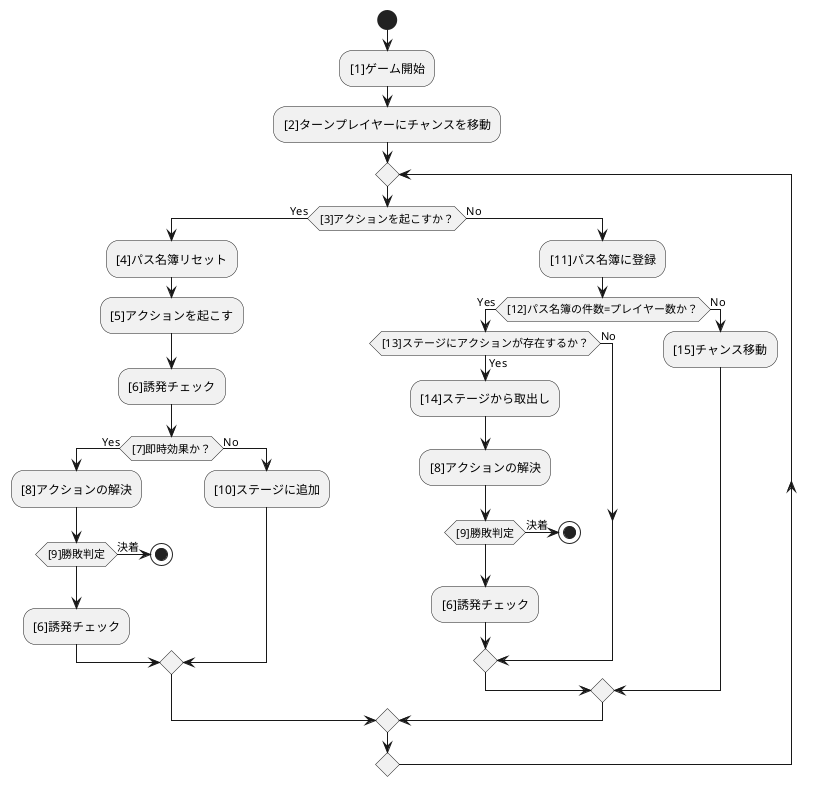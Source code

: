 @startuml
start
:[1]ゲーム開始;
:[2]ターンプレイヤーにチャンスを移動;
repeat
if ([3]アクションを起こすか？) then (Yes)
    :[4]パス名簿リセット;
    :[5]アクションを起こす;
    :[6]誘発チェック;
    if ([7]即時効果か？) then (Yes)
        :[8]アクションの解決;
        if ([9]勝敗判定) then (決着)
            stop
        endif
        :[6]誘発チェック;
    else (No)
        :[10]ステージに追加;
    endif
else (No)
    :[11]パス名簿に登録;
    if ([12]パス名簿の件数=プレイヤー数か？) then (Yes)
        if ([13]ステージにアクションが存在するか？) then (Yes)
            :[14]ステージから取出し;
            :[8]アクションの解決;
            if ([9]勝敗判定) then (決着)
                stop
            endif
            :[6]誘発チェック;
        else (No)
        endif
    else (No)
        :[15]チャンス移動;
    endif
endif
repeat while()
@enduml
